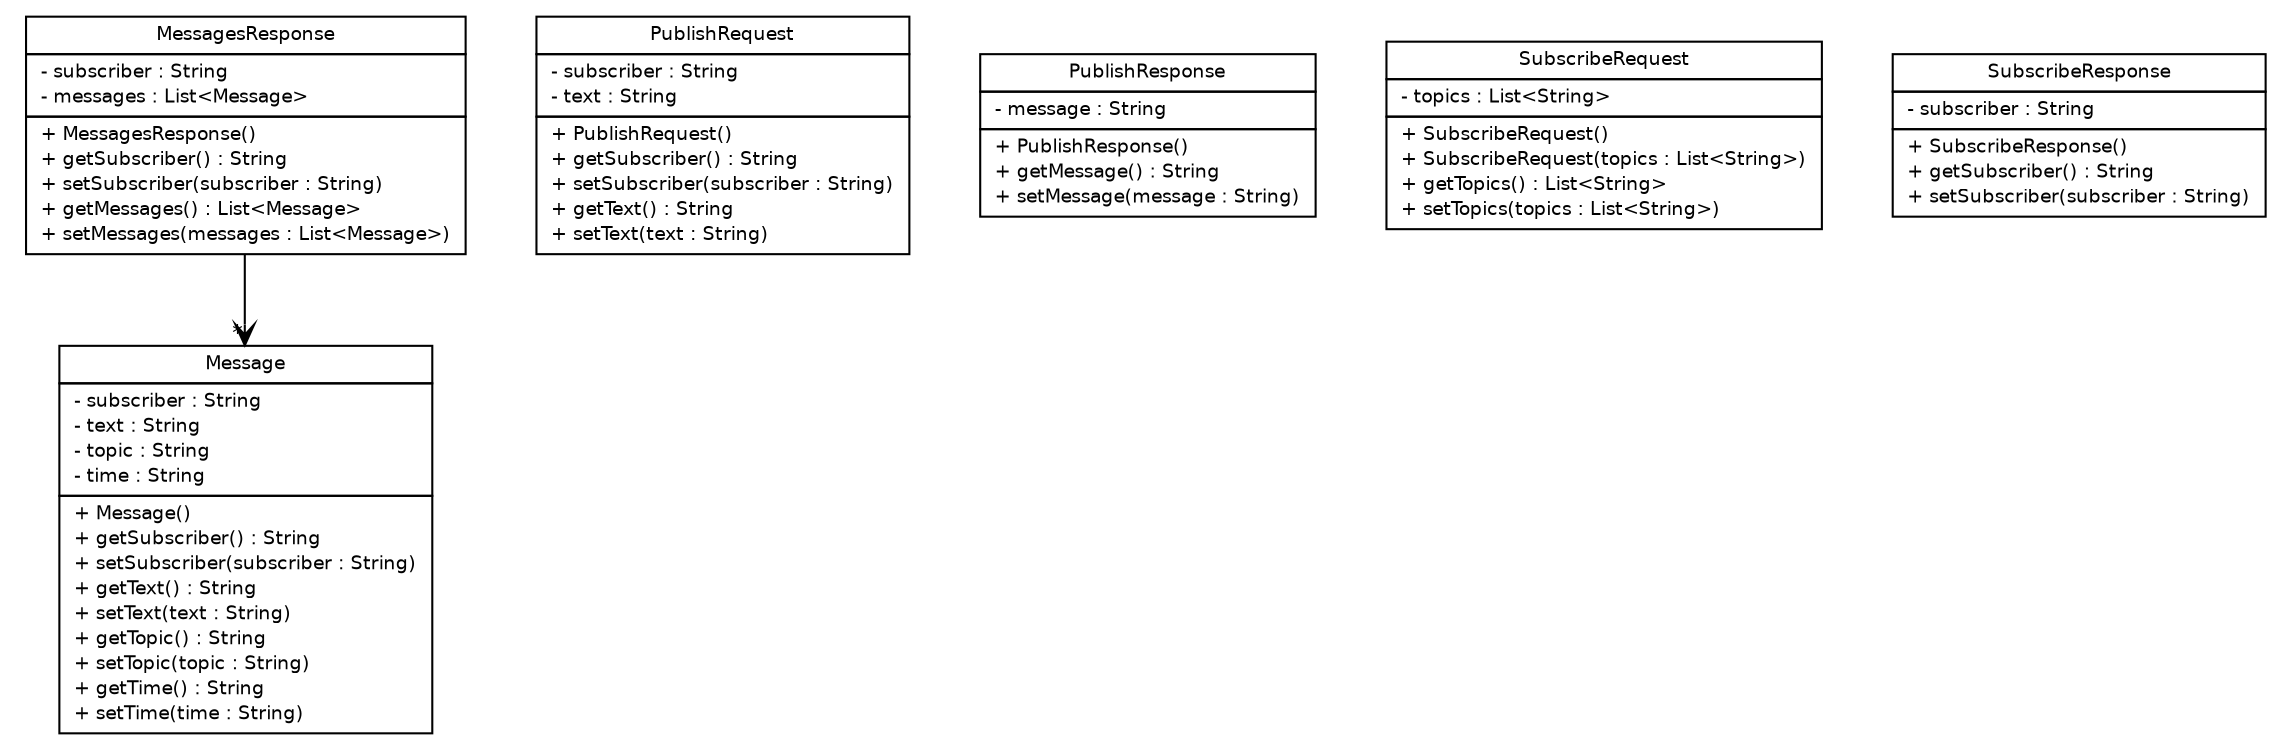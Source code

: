 #!/usr/local/bin/dot
#
# Class diagram 
# Generated by UMLGraph version R5_6-24-gf6e263 (http://www.umlgraph.org/)
#

digraph G {
	edge [fontname="Helvetica",fontsize=10,labelfontname="Helvetica",labelfontsize=10];
	node [fontname="Helvetica",fontsize=10,shape=plaintext];
	nodesep=0.25;
	ranksep=0.5;
	// cloud.robots.bridge.client.model.Message
	c54 [label=<<table title="cloud.robots.bridge.client.model.Message" border="0" cellborder="1" cellspacing="0" cellpadding="2" port="p" href="./Message.html">
		<tr><td><table border="0" cellspacing="0" cellpadding="1">
<tr><td align="center" balign="center"> Message </td></tr>
		</table></td></tr>
		<tr><td><table border="0" cellspacing="0" cellpadding="1">
<tr><td align="left" balign="left"> - subscriber : String </td></tr>
<tr><td align="left" balign="left"> - text : String </td></tr>
<tr><td align="left" balign="left"> - topic : String </td></tr>
<tr><td align="left" balign="left"> - time : String </td></tr>
		</table></td></tr>
		<tr><td><table border="0" cellspacing="0" cellpadding="1">
<tr><td align="left" balign="left"> + Message() </td></tr>
<tr><td align="left" balign="left"> + getSubscriber() : String </td></tr>
<tr><td align="left" balign="left"> + setSubscriber(subscriber : String) </td></tr>
<tr><td align="left" balign="left"> + getText() : String </td></tr>
<tr><td align="left" balign="left"> + setText(text : String) </td></tr>
<tr><td align="left" balign="left"> + getTopic() : String </td></tr>
<tr><td align="left" balign="left"> + setTopic(topic : String) </td></tr>
<tr><td align="left" balign="left"> + getTime() : String </td></tr>
<tr><td align="left" balign="left"> + setTime(time : String) </td></tr>
		</table></td></tr>
		</table>>, URL="./Message.html", fontname="Helvetica", fontcolor="black", fontsize=9.0];
	// cloud.robots.bridge.client.model.MessagesResponse
	c55 [label=<<table title="cloud.robots.bridge.client.model.MessagesResponse" border="0" cellborder="1" cellspacing="0" cellpadding="2" port="p" href="./MessagesResponse.html">
		<tr><td><table border="0" cellspacing="0" cellpadding="1">
<tr><td align="center" balign="center"> MessagesResponse </td></tr>
		</table></td></tr>
		<tr><td><table border="0" cellspacing="0" cellpadding="1">
<tr><td align="left" balign="left"> - subscriber : String </td></tr>
<tr><td align="left" balign="left"> - messages : List&lt;Message&gt; </td></tr>
		</table></td></tr>
		<tr><td><table border="0" cellspacing="0" cellpadding="1">
<tr><td align="left" balign="left"> + MessagesResponse() </td></tr>
<tr><td align="left" balign="left"> + getSubscriber() : String </td></tr>
<tr><td align="left" balign="left"> + setSubscriber(subscriber : String) </td></tr>
<tr><td align="left" balign="left"> + getMessages() : List&lt;Message&gt; </td></tr>
<tr><td align="left" balign="left"> + setMessages(messages : List&lt;Message&gt;) </td></tr>
		</table></td></tr>
		</table>>, URL="./MessagesResponse.html", fontname="Helvetica", fontcolor="black", fontsize=9.0];
	// cloud.robots.bridge.client.model.PublishRequest
	c56 [label=<<table title="cloud.robots.bridge.client.model.PublishRequest" border="0" cellborder="1" cellspacing="0" cellpadding="2" port="p" href="./PublishRequest.html">
		<tr><td><table border="0" cellspacing="0" cellpadding="1">
<tr><td align="center" balign="center"> PublishRequest </td></tr>
		</table></td></tr>
		<tr><td><table border="0" cellspacing="0" cellpadding="1">
<tr><td align="left" balign="left"> - subscriber : String </td></tr>
<tr><td align="left" balign="left"> - text : String </td></tr>
		</table></td></tr>
		<tr><td><table border="0" cellspacing="0" cellpadding="1">
<tr><td align="left" balign="left"> + PublishRequest() </td></tr>
<tr><td align="left" balign="left"> + getSubscriber() : String </td></tr>
<tr><td align="left" balign="left"> + setSubscriber(subscriber : String) </td></tr>
<tr><td align="left" balign="left"> + getText() : String </td></tr>
<tr><td align="left" balign="left"> + setText(text : String) </td></tr>
		</table></td></tr>
		</table>>, URL="./PublishRequest.html", fontname="Helvetica", fontcolor="black", fontsize=9.0];
	// cloud.robots.bridge.client.model.PublishResponse
	c57 [label=<<table title="cloud.robots.bridge.client.model.PublishResponse" border="0" cellborder="1" cellspacing="0" cellpadding="2" port="p" href="./PublishResponse.html">
		<tr><td><table border="0" cellspacing="0" cellpadding="1">
<tr><td align="center" balign="center"> PublishResponse </td></tr>
		</table></td></tr>
		<tr><td><table border="0" cellspacing="0" cellpadding="1">
<tr><td align="left" balign="left"> - message : String </td></tr>
		</table></td></tr>
		<tr><td><table border="0" cellspacing="0" cellpadding="1">
<tr><td align="left" balign="left"> + PublishResponse() </td></tr>
<tr><td align="left" balign="left"> + getMessage() : String </td></tr>
<tr><td align="left" balign="left"> + setMessage(message : String) </td></tr>
		</table></td></tr>
		</table>>, URL="./PublishResponse.html", fontname="Helvetica", fontcolor="black", fontsize=9.0];
	// cloud.robots.bridge.client.model.SubscribeRequest
	c58 [label=<<table title="cloud.robots.bridge.client.model.SubscribeRequest" border="0" cellborder="1" cellspacing="0" cellpadding="2" port="p" href="./SubscribeRequest.html">
		<tr><td><table border="0" cellspacing="0" cellpadding="1">
<tr><td align="center" balign="center"> SubscribeRequest </td></tr>
		</table></td></tr>
		<tr><td><table border="0" cellspacing="0" cellpadding="1">
<tr><td align="left" balign="left"> - topics : List&lt;String&gt; </td></tr>
		</table></td></tr>
		<tr><td><table border="0" cellspacing="0" cellpadding="1">
<tr><td align="left" balign="left"> + SubscribeRequest() </td></tr>
<tr><td align="left" balign="left"> + SubscribeRequest(topics : List&lt;String&gt;) </td></tr>
<tr><td align="left" balign="left"> + getTopics() : List&lt;String&gt; </td></tr>
<tr><td align="left" balign="left"> + setTopics(topics : List&lt;String&gt;) </td></tr>
		</table></td></tr>
		</table>>, URL="./SubscribeRequest.html", fontname="Helvetica", fontcolor="black", fontsize=9.0];
	// cloud.robots.bridge.client.model.SubscribeResponse
	c59 [label=<<table title="cloud.robots.bridge.client.model.SubscribeResponse" border="0" cellborder="1" cellspacing="0" cellpadding="2" port="p" href="./SubscribeResponse.html">
		<tr><td><table border="0" cellspacing="0" cellpadding="1">
<tr><td align="center" balign="center"> SubscribeResponse </td></tr>
		</table></td></tr>
		<tr><td><table border="0" cellspacing="0" cellpadding="1">
<tr><td align="left" balign="left"> - subscriber : String </td></tr>
		</table></td></tr>
		<tr><td><table border="0" cellspacing="0" cellpadding="1">
<tr><td align="left" balign="left"> + SubscribeResponse() </td></tr>
<tr><td align="left" balign="left"> + getSubscriber() : String </td></tr>
<tr><td align="left" balign="left"> + setSubscriber(subscriber : String) </td></tr>
		</table></td></tr>
		</table>>, URL="./SubscribeResponse.html", fontname="Helvetica", fontcolor="black", fontsize=9.0];
	// cloud.robots.bridge.client.model.MessagesResponse NAVASSOC cloud.robots.bridge.client.model.Message
	c55:p -> c54:p [taillabel="", label="", headlabel="*", fontname="Helvetica", fontcolor="black", fontsize=10.0, color="black", arrowhead=open];
}

